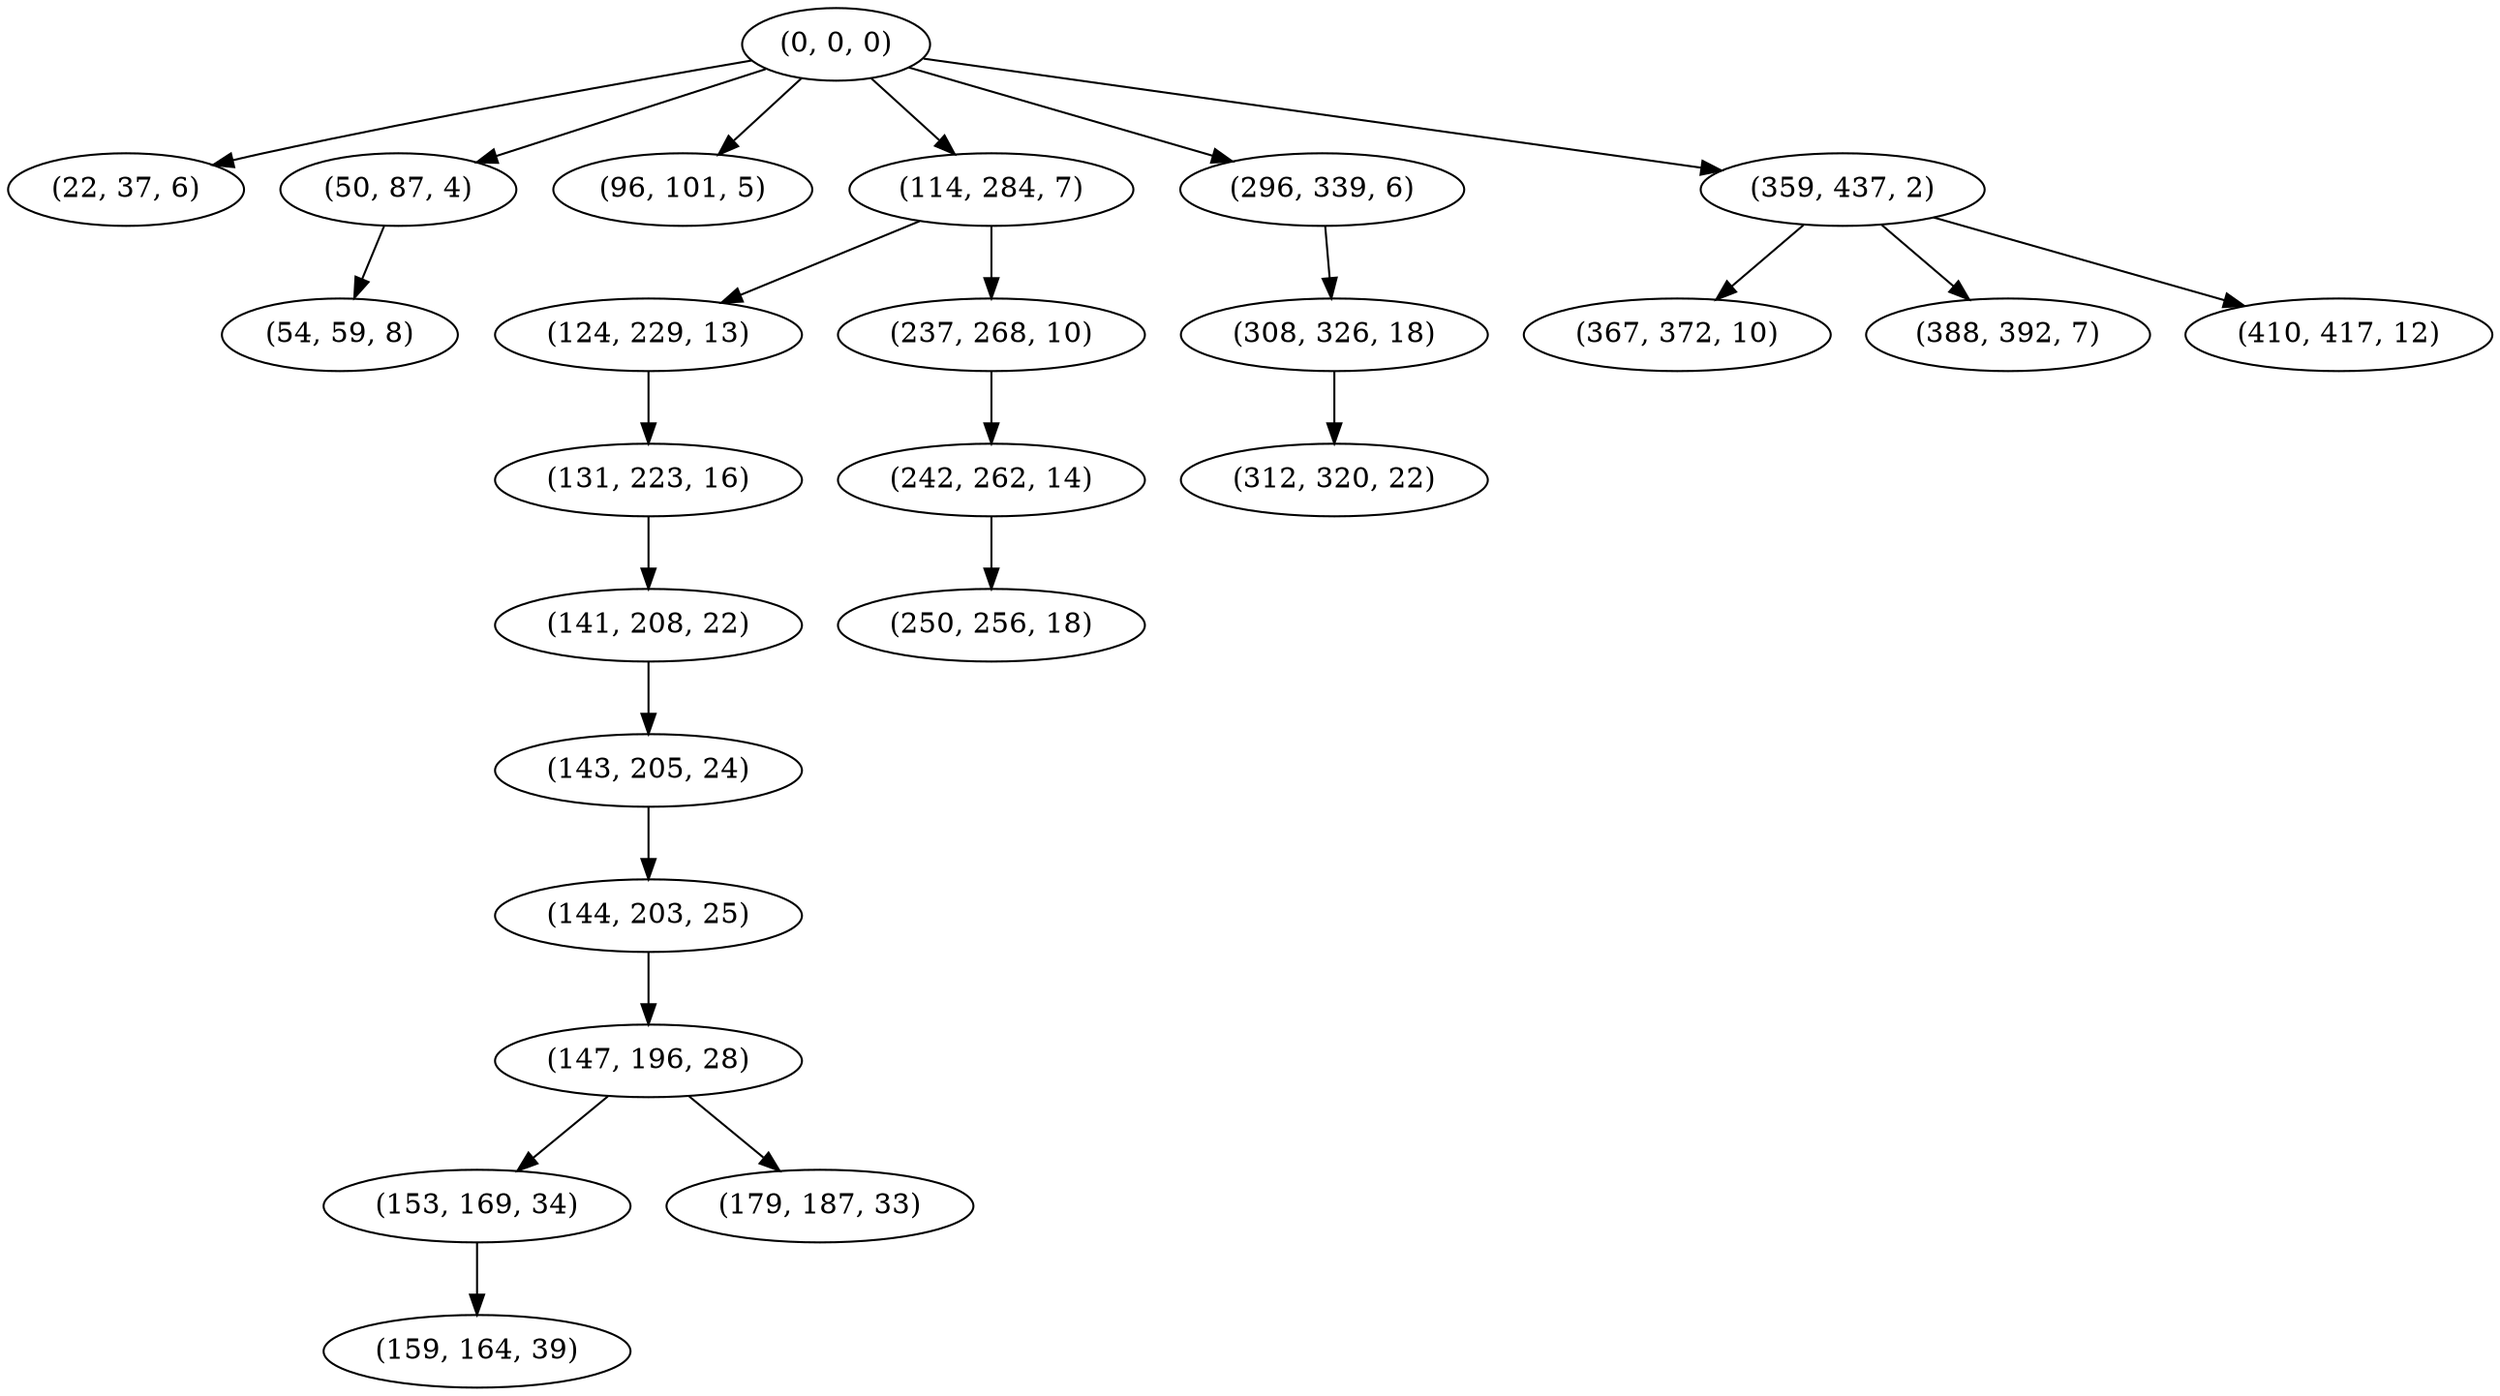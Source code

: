 digraph tree {
    "(0, 0, 0)";
    "(22, 37, 6)";
    "(50, 87, 4)";
    "(54, 59, 8)";
    "(96, 101, 5)";
    "(114, 284, 7)";
    "(124, 229, 13)";
    "(131, 223, 16)";
    "(141, 208, 22)";
    "(143, 205, 24)";
    "(144, 203, 25)";
    "(147, 196, 28)";
    "(153, 169, 34)";
    "(159, 164, 39)";
    "(179, 187, 33)";
    "(237, 268, 10)";
    "(242, 262, 14)";
    "(250, 256, 18)";
    "(296, 339, 6)";
    "(308, 326, 18)";
    "(312, 320, 22)";
    "(359, 437, 2)";
    "(367, 372, 10)";
    "(388, 392, 7)";
    "(410, 417, 12)";
    "(0, 0, 0)" -> "(22, 37, 6)";
    "(0, 0, 0)" -> "(50, 87, 4)";
    "(0, 0, 0)" -> "(96, 101, 5)";
    "(0, 0, 0)" -> "(114, 284, 7)";
    "(0, 0, 0)" -> "(296, 339, 6)";
    "(0, 0, 0)" -> "(359, 437, 2)";
    "(50, 87, 4)" -> "(54, 59, 8)";
    "(114, 284, 7)" -> "(124, 229, 13)";
    "(114, 284, 7)" -> "(237, 268, 10)";
    "(124, 229, 13)" -> "(131, 223, 16)";
    "(131, 223, 16)" -> "(141, 208, 22)";
    "(141, 208, 22)" -> "(143, 205, 24)";
    "(143, 205, 24)" -> "(144, 203, 25)";
    "(144, 203, 25)" -> "(147, 196, 28)";
    "(147, 196, 28)" -> "(153, 169, 34)";
    "(147, 196, 28)" -> "(179, 187, 33)";
    "(153, 169, 34)" -> "(159, 164, 39)";
    "(237, 268, 10)" -> "(242, 262, 14)";
    "(242, 262, 14)" -> "(250, 256, 18)";
    "(296, 339, 6)" -> "(308, 326, 18)";
    "(308, 326, 18)" -> "(312, 320, 22)";
    "(359, 437, 2)" -> "(367, 372, 10)";
    "(359, 437, 2)" -> "(388, 392, 7)";
    "(359, 437, 2)" -> "(410, 417, 12)";
}
